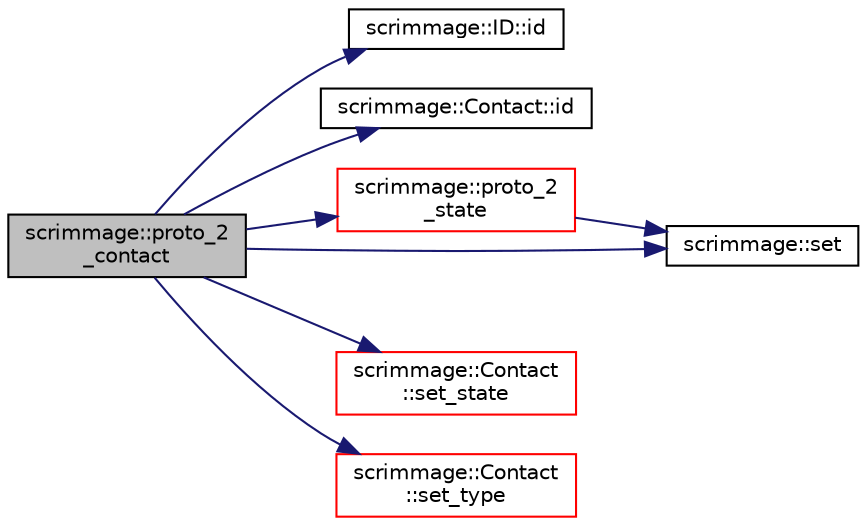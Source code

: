 digraph "scrimmage::proto_2_contact"
{
 // LATEX_PDF_SIZE
  edge [fontname="Helvetica",fontsize="10",labelfontname="Helvetica",labelfontsize="10"];
  node [fontname="Helvetica",fontsize="10",shape=record];
  rankdir="LR";
  Node1 [label="scrimmage::proto_2\l_contact",height=0.2,width=0.4,color="black", fillcolor="grey75", style="filled", fontcolor="black",tooltip=" "];
  Node1 -> Node2 [color="midnightblue",fontsize="10",style="solid",fontname="Helvetica"];
  Node2 [label="scrimmage::ID::id",height=0.2,width=0.4,color="black", fillcolor="white", style="filled",URL="$classscrimmage_1_1ID.html#a25211a234ba6e3de01db5063a7c498f6",tooltip=" "];
  Node1 -> Node3 [color="midnightblue",fontsize="10",style="solid",fontname="Helvetica"];
  Node3 [label="scrimmage::Contact::id",height=0.2,width=0.4,color="black", fillcolor="white", style="filled",URL="$classscrimmage_1_1Contact.html#a9e8b2a2eb8ef0ed06acb2c3e0ed6bd92",tooltip=" "];
  Node1 -> Node4 [color="midnightblue",fontsize="10",style="solid",fontname="Helvetica"];
  Node4 [label="scrimmage::proto_2\l_state",height=0.2,width=0.4,color="red", fillcolor="white", style="filled",URL="$namespacescrimmage.html#adca769e1c193154a44129cff2d419b50",tooltip=" "];
  Node4 -> Node9 [color="midnightblue",fontsize="10",style="solid",fontname="Helvetica"];
  Node9 [label="scrimmage::set",height=0.2,width=0.4,color="black", fillcolor="white", style="filled",URL="$namespacescrimmage.html#ac1591b2fb35ea3f61b2e6dcee5a04846",tooltip=" "];
  Node1 -> Node9 [color="midnightblue",fontsize="10",style="solid",fontname="Helvetica"];
  Node1 -> Node11 [color="midnightblue",fontsize="10",style="solid",fontname="Helvetica"];
  Node11 [label="scrimmage::Contact\l::set_state",height=0.2,width=0.4,color="red", fillcolor="white", style="filled",URL="$classscrimmage_1_1Contact.html#ac7a0e6ccebd71ceb7e7a50c728c42ecc",tooltip=" "];
  Node1 -> Node13 [color="midnightblue",fontsize="10",style="solid",fontname="Helvetica"];
  Node13 [label="scrimmage::Contact\l::set_type",height=0.2,width=0.4,color="red", fillcolor="white", style="filled",URL="$classscrimmage_1_1Contact.html#af8d81d2b85f30d62c0cf65e3bfc1cb7b",tooltip=" "];
}
